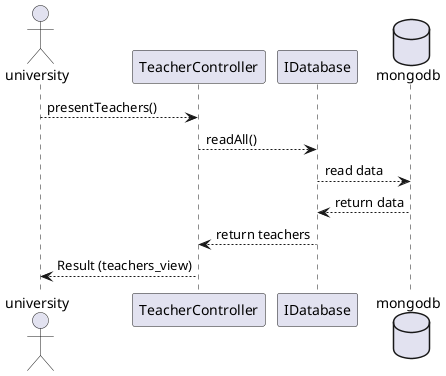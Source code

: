 @startuml
actor university
university --> TeacherController : presentTeachers()
TeacherController --> IDatabase : readAll()
database mongodb
IDatabase --> mongodb : read data
mongodb --> IDatabase : return data
IDatabase --> TeacherController : return teachers
TeacherController --> university : Result (teachers_view)
@enduml
